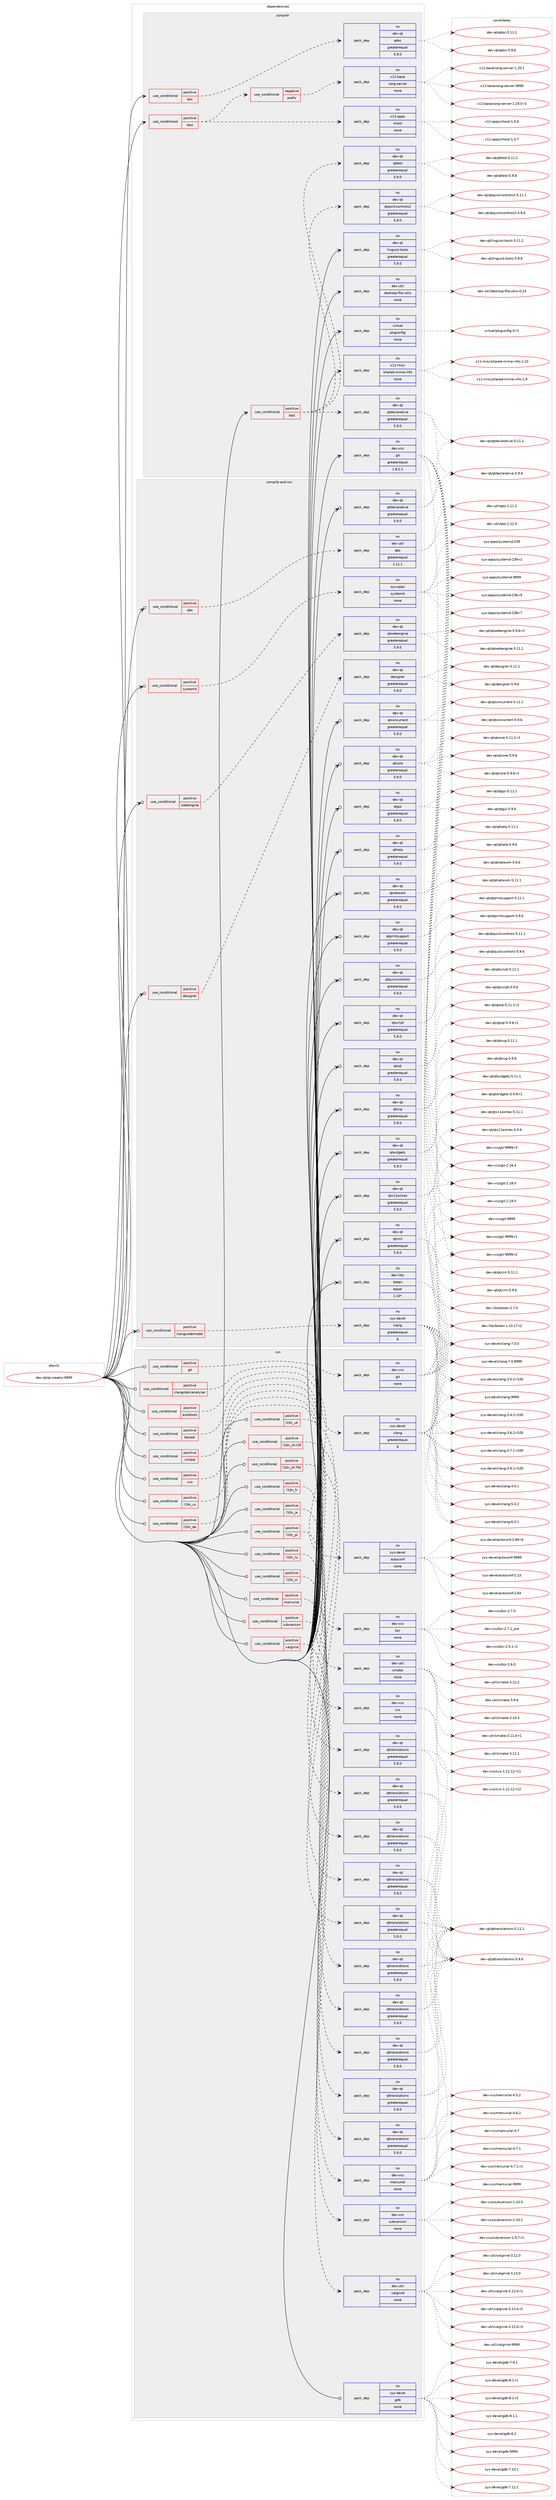 digraph prolog {

# *************
# Graph options
# *************

newrank=true;
concentrate=true;
compound=true;
graph [rankdir=LR,fontname=Helvetica,fontsize=10,ranksep=1.5];#, ranksep=2.5, nodesep=0.2];
edge  [arrowhead=vee];
node  [fontname=Helvetica,fontsize=10];

# **********
# The ebuild
# **********

subgraph cluster_leftcol {
color=gray;
rank=same;
label=<<i>ebuild</i>>;
id [label="dev-qt/qt-creator-9999", color=red, width=4, href="../dev-qt/qt-creator-9999.svg"];
}

# ****************
# The dependencies
# ****************

subgraph cluster_midcol {
color=gray;
label=<<i>dependencies</i>>;
subgraph cluster_compile {
fillcolor="#eeeeee";
style=filled;
label=<<i>compile</i>>;
subgraph cond1846 {
dependency7986 [label=<<TABLE BORDER="0" CELLBORDER="1" CELLSPACING="0" CELLPADDING="4"><TR><TD ROWSPAN="3" CELLPADDING="10">use_conditional</TD></TR><TR><TD>positive</TD></TR><TR><TD>doc</TD></TR></TABLE>>, shape=none, color=red];
subgraph pack5992 {
dependency7987 [label=<<TABLE BORDER="0" CELLBORDER="1" CELLSPACING="0" CELLPADDING="4" WIDTH="220"><TR><TD ROWSPAN="6" CELLPADDING="30">pack_dep</TD></TR><TR><TD WIDTH="110">no</TD></TR><TR><TD>dev-qt</TD></TR><TR><TD>qdoc</TD></TR><TR><TD>greaterequal</TD></TR><TR><TD>5.9.0</TD></TR></TABLE>>, shape=none, color=blue];
}
dependency7986:e -> dependency7987:w [weight=20,style="dashed",arrowhead="vee"];
}
id:e -> dependency7986:w [weight=20,style="solid",arrowhead="vee"];
subgraph cond1847 {
dependency7988 [label=<<TABLE BORDER="0" CELLBORDER="1" CELLSPACING="0" CELLPADDING="4"><TR><TD ROWSPAN="3" CELLPADDING="10">use_conditional</TD></TR><TR><TD>positive</TD></TR><TR><TD>test</TD></TR></TABLE>>, shape=none, color=red];
subgraph cond1848 {
dependency7989 [label=<<TABLE BORDER="0" CELLBORDER="1" CELLSPACING="0" CELLPADDING="4"><TR><TD ROWSPAN="3" CELLPADDING="10">use_conditional</TD></TR><TR><TD>negative</TD></TR><TR><TD>prefix</TD></TR></TABLE>>, shape=none, color=red];
subgraph pack5993 {
dependency7990 [label=<<TABLE BORDER="0" CELLBORDER="1" CELLSPACING="0" CELLPADDING="4" WIDTH="220"><TR><TD ROWSPAN="6" CELLPADDING="30">pack_dep</TD></TR><TR><TD WIDTH="110">no</TD></TR><TR><TD>x11-base</TD></TR><TR><TD>xorg-server</TD></TR><TR><TD>none</TD></TR><TR><TD></TD></TR></TABLE>>, shape=none, color=blue];
}
dependency7989:e -> dependency7990:w [weight=20,style="dashed",arrowhead="vee"];
}
dependency7988:e -> dependency7989:w [weight=20,style="dashed",arrowhead="vee"];
subgraph pack5994 {
dependency7991 [label=<<TABLE BORDER="0" CELLBORDER="1" CELLSPACING="0" CELLPADDING="4" WIDTH="220"><TR><TD ROWSPAN="6" CELLPADDING="30">pack_dep</TD></TR><TR><TD WIDTH="110">no</TD></TR><TR><TD>x11-apps</TD></TR><TR><TD>xhost</TD></TR><TR><TD>none</TD></TR><TR><TD></TD></TR></TABLE>>, shape=none, color=blue];
}
dependency7988:e -> dependency7991:w [weight=20,style="dashed",arrowhead="vee"];
}
id:e -> dependency7988:w [weight=20,style="solid",arrowhead="vee"];
subgraph cond1849 {
dependency7992 [label=<<TABLE BORDER="0" CELLBORDER="1" CELLSPACING="0" CELLPADDING="4"><TR><TD ROWSPAN="3" CELLPADDING="10">use_conditional</TD></TR><TR><TD>positive</TD></TR><TR><TD>test</TD></TR></TABLE>>, shape=none, color=red];
subgraph pack5995 {
dependency7993 [label=<<TABLE BORDER="0" CELLBORDER="1" CELLSPACING="0" CELLPADDING="4" WIDTH="220"><TR><TD ROWSPAN="6" CELLPADDING="30">pack_dep</TD></TR><TR><TD WIDTH="110">no</TD></TR><TR><TD>dev-qt</TD></TR><TR><TD>qtdeclarative</TD></TR><TR><TD>greaterequal</TD></TR><TR><TD>5.9.0</TD></TR></TABLE>>, shape=none, color=blue];
}
dependency7992:e -> dependency7993:w [weight=20,style="dashed",arrowhead="vee"];
subgraph pack5996 {
dependency7994 [label=<<TABLE BORDER="0" CELLBORDER="1" CELLSPACING="0" CELLPADDING="4" WIDTH="220"><TR><TD ROWSPAN="6" CELLPADDING="30">pack_dep</TD></TR><TR><TD WIDTH="110">no</TD></TR><TR><TD>dev-qt</TD></TR><TR><TD>qtquickcontrols2</TD></TR><TR><TD>greaterequal</TD></TR><TR><TD>5.9.0</TD></TR></TABLE>>, shape=none, color=blue];
}
dependency7992:e -> dependency7994:w [weight=20,style="dashed",arrowhead="vee"];
subgraph pack5997 {
dependency7995 [label=<<TABLE BORDER="0" CELLBORDER="1" CELLSPACING="0" CELLPADDING="4" WIDTH="220"><TR><TD ROWSPAN="6" CELLPADDING="30">pack_dep</TD></TR><TR><TD WIDTH="110">no</TD></TR><TR><TD>dev-qt</TD></TR><TR><TD>qttest</TD></TR><TR><TD>greaterequal</TD></TR><TR><TD>5.9.0</TD></TR></TABLE>>, shape=none, color=blue];
}
dependency7992:e -> dependency7995:w [weight=20,style="dashed",arrowhead="vee"];
}
id:e -> dependency7992:w [weight=20,style="solid",arrowhead="vee"];
subgraph pack5998 {
dependency7996 [label=<<TABLE BORDER="0" CELLBORDER="1" CELLSPACING="0" CELLPADDING="4" WIDTH="220"><TR><TD ROWSPAN="6" CELLPADDING="30">pack_dep</TD></TR><TR><TD WIDTH="110">no</TD></TR><TR><TD>dev-qt</TD></TR><TR><TD>linguist-tools</TD></TR><TR><TD>greaterequal</TD></TR><TR><TD>5.9.0</TD></TR></TABLE>>, shape=none, color=blue];
}
id:e -> dependency7996:w [weight=20,style="solid",arrowhead="vee"];
subgraph pack5999 {
dependency7997 [label=<<TABLE BORDER="0" CELLBORDER="1" CELLSPACING="0" CELLPADDING="4" WIDTH="220"><TR><TD ROWSPAN="6" CELLPADDING="30">pack_dep</TD></TR><TR><TD WIDTH="110">no</TD></TR><TR><TD>dev-util</TD></TR><TR><TD>desktop-file-utils</TD></TR><TR><TD>none</TD></TR><TR><TD></TD></TR></TABLE>>, shape=none, color=blue];
}
id:e -> dependency7997:w [weight=20,style="solid",arrowhead="vee"];
subgraph pack6000 {
dependency7998 [label=<<TABLE BORDER="0" CELLBORDER="1" CELLSPACING="0" CELLPADDING="4" WIDTH="220"><TR><TD ROWSPAN="6" CELLPADDING="30">pack_dep</TD></TR><TR><TD WIDTH="110">no</TD></TR><TR><TD>dev-vcs</TD></TR><TR><TD>git</TD></TR><TR><TD>greaterequal</TD></TR><TR><TD>1.8.2.1</TD></TR></TABLE>>, shape=none, color=blue];
}
id:e -> dependency7998:w [weight=20,style="solid",arrowhead="vee"];
subgraph pack6001 {
dependency7999 [label=<<TABLE BORDER="0" CELLBORDER="1" CELLSPACING="0" CELLPADDING="4" WIDTH="220"><TR><TD ROWSPAN="6" CELLPADDING="30">pack_dep</TD></TR><TR><TD WIDTH="110">no</TD></TR><TR><TD>virtual</TD></TR><TR><TD>pkgconfig</TD></TR><TR><TD>none</TD></TR><TR><TD></TD></TR></TABLE>>, shape=none, color=blue];
}
id:e -> dependency7999:w [weight=20,style="solid",arrowhead="vee"];
subgraph pack6002 {
dependency8000 [label=<<TABLE BORDER="0" CELLBORDER="1" CELLSPACING="0" CELLPADDING="4" WIDTH="220"><TR><TD ROWSPAN="6" CELLPADDING="30">pack_dep</TD></TR><TR><TD WIDTH="110">no</TD></TR><TR><TD>x11-misc</TD></TR><TR><TD>shared-mime-info</TD></TR><TR><TD>none</TD></TR><TR><TD></TD></TR></TABLE>>, shape=none, color=blue];
}
id:e -> dependency8000:w [weight=20,style="solid",arrowhead="vee"];
}
subgraph cluster_compileandrun {
fillcolor="#eeeeee";
style=filled;
label=<<i>compile and run</i>>;
subgraph cond1850 {
dependency8001 [label=<<TABLE BORDER="0" CELLBORDER="1" CELLSPACING="0" CELLPADDING="4"><TR><TD ROWSPAN="3" CELLPADDING="10">use_conditional</TD></TR><TR><TD>positive</TD></TR><TR><TD>clangcodemodel</TD></TR></TABLE>>, shape=none, color=red];
subgraph pack6003 {
dependency8002 [label=<<TABLE BORDER="0" CELLBORDER="1" CELLSPACING="0" CELLPADDING="4" WIDTH="220"><TR><TD ROWSPAN="6" CELLPADDING="30">pack_dep</TD></TR><TR><TD WIDTH="110">no</TD></TR><TR><TD>sys-devel</TD></TR><TR><TD>clang</TD></TR><TR><TD>greaterequal</TD></TR><TR><TD>6</TD></TR></TABLE>>, shape=none, color=blue];
}
dependency8001:e -> dependency8002:w [weight=20,style="dashed",arrowhead="vee"];
}
id:e -> dependency8001:w [weight=20,style="solid",arrowhead="odotvee"];
subgraph cond1851 {
dependency8003 [label=<<TABLE BORDER="0" CELLBORDER="1" CELLSPACING="0" CELLPADDING="4"><TR><TD ROWSPAN="3" CELLPADDING="10">use_conditional</TD></TR><TR><TD>positive</TD></TR><TR><TD>designer</TD></TR></TABLE>>, shape=none, color=red];
subgraph pack6004 {
dependency8004 [label=<<TABLE BORDER="0" CELLBORDER="1" CELLSPACING="0" CELLPADDING="4" WIDTH="220"><TR><TD ROWSPAN="6" CELLPADDING="30">pack_dep</TD></TR><TR><TD WIDTH="110">no</TD></TR><TR><TD>dev-qt</TD></TR><TR><TD>designer</TD></TR><TR><TD>greaterequal</TD></TR><TR><TD>5.9.0</TD></TR></TABLE>>, shape=none, color=blue];
}
dependency8003:e -> dependency8004:w [weight=20,style="dashed",arrowhead="vee"];
}
id:e -> dependency8003:w [weight=20,style="solid",arrowhead="odotvee"];
subgraph cond1852 {
dependency8005 [label=<<TABLE BORDER="0" CELLBORDER="1" CELLSPACING="0" CELLPADDING="4"><TR><TD ROWSPAN="3" CELLPADDING="10">use_conditional</TD></TR><TR><TD>positive</TD></TR><TR><TD>qbs</TD></TR></TABLE>>, shape=none, color=red];
subgraph pack6005 {
dependency8006 [label=<<TABLE BORDER="0" CELLBORDER="1" CELLSPACING="0" CELLPADDING="4" WIDTH="220"><TR><TD ROWSPAN="6" CELLPADDING="30">pack_dep</TD></TR><TR><TD WIDTH="110">no</TD></TR><TR><TD>dev-util</TD></TR><TR><TD>qbs</TD></TR><TR><TD>greaterequal</TD></TR><TR><TD>1.11.1</TD></TR></TABLE>>, shape=none, color=blue];
}
dependency8005:e -> dependency8006:w [weight=20,style="dashed",arrowhead="vee"];
}
id:e -> dependency8005:w [weight=20,style="solid",arrowhead="odotvee"];
subgraph cond1853 {
dependency8007 [label=<<TABLE BORDER="0" CELLBORDER="1" CELLSPACING="0" CELLPADDING="4"><TR><TD ROWSPAN="3" CELLPADDING="10">use_conditional</TD></TR><TR><TD>positive</TD></TR><TR><TD>systemd</TD></TR></TABLE>>, shape=none, color=red];
subgraph pack6006 {
dependency8008 [label=<<TABLE BORDER="0" CELLBORDER="1" CELLSPACING="0" CELLPADDING="4" WIDTH="220"><TR><TD ROWSPAN="6" CELLPADDING="30">pack_dep</TD></TR><TR><TD WIDTH="110">no</TD></TR><TR><TD>sys-apps</TD></TR><TR><TD>systemd</TD></TR><TR><TD>none</TD></TR><TR><TD></TD></TR></TABLE>>, shape=none, color=blue];
}
dependency8007:e -> dependency8008:w [weight=20,style="dashed",arrowhead="vee"];
}
id:e -> dependency8007:w [weight=20,style="solid",arrowhead="odotvee"];
subgraph cond1854 {
dependency8009 [label=<<TABLE BORDER="0" CELLBORDER="1" CELLSPACING="0" CELLPADDING="4"><TR><TD ROWSPAN="3" CELLPADDING="10">use_conditional</TD></TR><TR><TD>positive</TD></TR><TR><TD>webengine</TD></TR></TABLE>>, shape=none, color=red];
subgraph pack6007 {
dependency8010 [label=<<TABLE BORDER="0" CELLBORDER="1" CELLSPACING="0" CELLPADDING="4" WIDTH="220"><TR><TD ROWSPAN="6" CELLPADDING="30">pack_dep</TD></TR><TR><TD WIDTH="110">no</TD></TR><TR><TD>dev-qt</TD></TR><TR><TD>qtwebengine</TD></TR><TR><TD>greaterequal</TD></TR><TR><TD>5.9.0</TD></TR></TABLE>>, shape=none, color=blue];
}
dependency8009:e -> dependency8010:w [weight=20,style="dashed",arrowhead="vee"];
}
id:e -> dependency8009:w [weight=20,style="solid",arrowhead="odotvee"];
subgraph pack6008 {
dependency8011 [label=<<TABLE BORDER="0" CELLBORDER="1" CELLSPACING="0" CELLPADDING="4" WIDTH="220"><TR><TD ROWSPAN="6" CELLPADDING="30">pack_dep</TD></TR><TR><TD WIDTH="110">no</TD></TR><TR><TD>dev-libs</TD></TR><TR><TD>botan</TD></TR><TR><TD>equal</TD></TR><TR><TD>1.10*</TD></TR></TABLE>>, shape=none, color=blue];
}
id:e -> dependency8011:w [weight=20,style="solid",arrowhead="odotvee"];
subgraph pack6009 {
dependency8012 [label=<<TABLE BORDER="0" CELLBORDER="1" CELLSPACING="0" CELLPADDING="4" WIDTH="220"><TR><TD ROWSPAN="6" CELLPADDING="30">pack_dep</TD></TR><TR><TD WIDTH="110">no</TD></TR><TR><TD>dev-qt</TD></TR><TR><TD>qtconcurrent</TD></TR><TR><TD>greaterequal</TD></TR><TR><TD>5.9.0</TD></TR></TABLE>>, shape=none, color=blue];
}
id:e -> dependency8012:w [weight=20,style="solid",arrowhead="odotvee"];
subgraph pack6010 {
dependency8013 [label=<<TABLE BORDER="0" CELLBORDER="1" CELLSPACING="0" CELLPADDING="4" WIDTH="220"><TR><TD ROWSPAN="6" CELLPADDING="30">pack_dep</TD></TR><TR><TD WIDTH="110">no</TD></TR><TR><TD>dev-qt</TD></TR><TR><TD>qtcore</TD></TR><TR><TD>greaterequal</TD></TR><TR><TD>5.9.0</TD></TR></TABLE>>, shape=none, color=blue];
}
id:e -> dependency8013:w [weight=20,style="solid",arrowhead="odotvee"];
subgraph pack6011 {
dependency8014 [label=<<TABLE BORDER="0" CELLBORDER="1" CELLSPACING="0" CELLPADDING="4" WIDTH="220"><TR><TD ROWSPAN="6" CELLPADDING="30">pack_dep</TD></TR><TR><TD WIDTH="110">no</TD></TR><TR><TD>dev-qt</TD></TR><TR><TD>qtdeclarative</TD></TR><TR><TD>greaterequal</TD></TR><TR><TD>5.9.0</TD></TR></TABLE>>, shape=none, color=blue];
}
id:e -> dependency8014:w [weight=20,style="solid",arrowhead="odotvee"];
subgraph pack6012 {
dependency8015 [label=<<TABLE BORDER="0" CELLBORDER="1" CELLSPACING="0" CELLPADDING="4" WIDTH="220"><TR><TD ROWSPAN="6" CELLPADDING="30">pack_dep</TD></TR><TR><TD WIDTH="110">no</TD></TR><TR><TD>dev-qt</TD></TR><TR><TD>qtgui</TD></TR><TR><TD>greaterequal</TD></TR><TR><TD>5.9.0</TD></TR></TABLE>>, shape=none, color=blue];
}
id:e -> dependency8015:w [weight=20,style="solid",arrowhead="odotvee"];
subgraph pack6013 {
dependency8016 [label=<<TABLE BORDER="0" CELLBORDER="1" CELLSPACING="0" CELLPADDING="4" WIDTH="220"><TR><TD ROWSPAN="6" CELLPADDING="30">pack_dep</TD></TR><TR><TD WIDTH="110">no</TD></TR><TR><TD>dev-qt</TD></TR><TR><TD>qthelp</TD></TR><TR><TD>greaterequal</TD></TR><TR><TD>5.9.0</TD></TR></TABLE>>, shape=none, color=blue];
}
id:e -> dependency8016:w [weight=20,style="solid",arrowhead="odotvee"];
subgraph pack6014 {
dependency8017 [label=<<TABLE BORDER="0" CELLBORDER="1" CELLSPACING="0" CELLPADDING="4" WIDTH="220"><TR><TD ROWSPAN="6" CELLPADDING="30">pack_dep</TD></TR><TR><TD WIDTH="110">no</TD></TR><TR><TD>dev-qt</TD></TR><TR><TD>qtnetwork</TD></TR><TR><TD>greaterequal</TD></TR><TR><TD>5.9.0</TD></TR></TABLE>>, shape=none, color=blue];
}
id:e -> dependency8017:w [weight=20,style="solid",arrowhead="odotvee"];
subgraph pack6015 {
dependency8018 [label=<<TABLE BORDER="0" CELLBORDER="1" CELLSPACING="0" CELLPADDING="4" WIDTH="220"><TR><TD ROWSPAN="6" CELLPADDING="30">pack_dep</TD></TR><TR><TD WIDTH="110">no</TD></TR><TR><TD>dev-qt</TD></TR><TR><TD>qtprintsupport</TD></TR><TR><TD>greaterequal</TD></TR><TR><TD>5.9.0</TD></TR></TABLE>>, shape=none, color=blue];
}
id:e -> dependency8018:w [weight=20,style="solid",arrowhead="odotvee"];
subgraph pack6016 {
dependency8019 [label=<<TABLE BORDER="0" CELLBORDER="1" CELLSPACING="0" CELLPADDING="4" WIDTH="220"><TR><TD ROWSPAN="6" CELLPADDING="30">pack_dep</TD></TR><TR><TD WIDTH="110">no</TD></TR><TR><TD>dev-qt</TD></TR><TR><TD>qtquickcontrols</TD></TR><TR><TD>greaterequal</TD></TR><TR><TD>5.9.0</TD></TR></TABLE>>, shape=none, color=blue];
}
id:e -> dependency8019:w [weight=20,style="solid",arrowhead="odotvee"];
subgraph pack6017 {
dependency8020 [label=<<TABLE BORDER="0" CELLBORDER="1" CELLSPACING="0" CELLPADDING="4" WIDTH="220"><TR><TD ROWSPAN="6" CELLPADDING="30">pack_dep</TD></TR><TR><TD WIDTH="110">no</TD></TR><TR><TD>dev-qt</TD></TR><TR><TD>qtscript</TD></TR><TR><TD>greaterequal</TD></TR><TR><TD>5.9.0</TD></TR></TABLE>>, shape=none, color=blue];
}
id:e -> dependency8020:w [weight=20,style="solid",arrowhead="odotvee"];
subgraph pack6018 {
dependency8021 [label=<<TABLE BORDER="0" CELLBORDER="1" CELLSPACING="0" CELLPADDING="4" WIDTH="220"><TR><TD ROWSPAN="6" CELLPADDING="30">pack_dep</TD></TR><TR><TD WIDTH="110">no</TD></TR><TR><TD>dev-qt</TD></TR><TR><TD>qtsql</TD></TR><TR><TD>greaterequal</TD></TR><TR><TD>5.9.0</TD></TR></TABLE>>, shape=none, color=blue];
}
id:e -> dependency8021:w [weight=20,style="solid",arrowhead="odotvee"];
subgraph pack6019 {
dependency8022 [label=<<TABLE BORDER="0" CELLBORDER="1" CELLSPACING="0" CELLPADDING="4" WIDTH="220"><TR><TD ROWSPAN="6" CELLPADDING="30">pack_dep</TD></TR><TR><TD WIDTH="110">no</TD></TR><TR><TD>dev-qt</TD></TR><TR><TD>qtsvg</TD></TR><TR><TD>greaterequal</TD></TR><TR><TD>5.9.0</TD></TR></TABLE>>, shape=none, color=blue];
}
id:e -> dependency8022:w [weight=20,style="solid",arrowhead="odotvee"];
subgraph pack6020 {
dependency8023 [label=<<TABLE BORDER="0" CELLBORDER="1" CELLSPACING="0" CELLPADDING="4" WIDTH="220"><TR><TD ROWSPAN="6" CELLPADDING="30">pack_dep</TD></TR><TR><TD WIDTH="110">no</TD></TR><TR><TD>dev-qt</TD></TR><TR><TD>qtwidgets</TD></TR><TR><TD>greaterequal</TD></TR><TR><TD>5.9.0</TD></TR></TABLE>>, shape=none, color=blue];
}
id:e -> dependency8023:w [weight=20,style="solid",arrowhead="odotvee"];
subgraph pack6021 {
dependency8024 [label=<<TABLE BORDER="0" CELLBORDER="1" CELLSPACING="0" CELLPADDING="4" WIDTH="220"><TR><TD ROWSPAN="6" CELLPADDING="30">pack_dep</TD></TR><TR><TD WIDTH="110">no</TD></TR><TR><TD>dev-qt</TD></TR><TR><TD>qtx11extras</TD></TR><TR><TD>greaterequal</TD></TR><TR><TD>5.9.0</TD></TR></TABLE>>, shape=none, color=blue];
}
id:e -> dependency8024:w [weight=20,style="solid",arrowhead="odotvee"];
subgraph pack6022 {
dependency8025 [label=<<TABLE BORDER="0" CELLBORDER="1" CELLSPACING="0" CELLPADDING="4" WIDTH="220"><TR><TD ROWSPAN="6" CELLPADDING="30">pack_dep</TD></TR><TR><TD WIDTH="110">no</TD></TR><TR><TD>dev-qt</TD></TR><TR><TD>qtxml</TD></TR><TR><TD>greaterequal</TD></TR><TR><TD>5.9.0</TD></TR></TABLE>>, shape=none, color=blue];
}
id:e -> dependency8025:w [weight=20,style="solid",arrowhead="odotvee"];
}
subgraph cluster_run {
fillcolor="#eeeeee";
style=filled;
label=<<i>run</i>>;
subgraph cond1855 {
dependency8026 [label=<<TABLE BORDER="0" CELLBORDER="1" CELLSPACING="0" CELLPADDING="4"><TR><TD ROWSPAN="3" CELLPADDING="10">use_conditional</TD></TR><TR><TD>positive</TD></TR><TR><TD>autotools</TD></TR></TABLE>>, shape=none, color=red];
subgraph pack6023 {
dependency8027 [label=<<TABLE BORDER="0" CELLBORDER="1" CELLSPACING="0" CELLPADDING="4" WIDTH="220"><TR><TD ROWSPAN="6" CELLPADDING="30">pack_dep</TD></TR><TR><TD WIDTH="110">no</TD></TR><TR><TD>sys-devel</TD></TR><TR><TD>autoconf</TD></TR><TR><TD>none</TD></TR><TR><TD></TD></TR></TABLE>>, shape=none, color=blue];
}
dependency8026:e -> dependency8027:w [weight=20,style="dashed",arrowhead="vee"];
}
id:e -> dependency8026:w [weight=20,style="solid",arrowhead="odot"];
subgraph cond1856 {
dependency8028 [label=<<TABLE BORDER="0" CELLBORDER="1" CELLSPACING="0" CELLPADDING="4"><TR><TD ROWSPAN="3" CELLPADDING="10">use_conditional</TD></TR><TR><TD>positive</TD></TR><TR><TD>bazaar</TD></TR></TABLE>>, shape=none, color=red];
subgraph pack6024 {
dependency8029 [label=<<TABLE BORDER="0" CELLBORDER="1" CELLSPACING="0" CELLPADDING="4" WIDTH="220"><TR><TD ROWSPAN="6" CELLPADDING="30">pack_dep</TD></TR><TR><TD WIDTH="110">no</TD></TR><TR><TD>dev-vcs</TD></TR><TR><TD>bzr</TD></TR><TR><TD>none</TD></TR><TR><TD></TD></TR></TABLE>>, shape=none, color=blue];
}
dependency8028:e -> dependency8029:w [weight=20,style="dashed",arrowhead="vee"];
}
id:e -> dependency8028:w [weight=20,style="solid",arrowhead="odot"];
subgraph cond1857 {
dependency8030 [label=<<TABLE BORDER="0" CELLBORDER="1" CELLSPACING="0" CELLPADDING="4"><TR><TD ROWSPAN="3" CELLPADDING="10">use_conditional</TD></TR><TR><TD>positive</TD></TR><TR><TD>clangstaticanalyzer</TD></TR></TABLE>>, shape=none, color=red];
subgraph pack6025 {
dependency8031 [label=<<TABLE BORDER="0" CELLBORDER="1" CELLSPACING="0" CELLPADDING="4" WIDTH="220"><TR><TD ROWSPAN="6" CELLPADDING="30">pack_dep</TD></TR><TR><TD WIDTH="110">no</TD></TR><TR><TD>sys-devel</TD></TR><TR><TD>clang</TD></TR><TR><TD>greaterequal</TD></TR><TR><TD>6</TD></TR></TABLE>>, shape=none, color=blue];
}
dependency8030:e -> dependency8031:w [weight=20,style="dashed",arrowhead="vee"];
}
id:e -> dependency8030:w [weight=20,style="solid",arrowhead="odot"];
subgraph cond1858 {
dependency8032 [label=<<TABLE BORDER="0" CELLBORDER="1" CELLSPACING="0" CELLPADDING="4"><TR><TD ROWSPAN="3" CELLPADDING="10">use_conditional</TD></TR><TR><TD>positive</TD></TR><TR><TD>cmake</TD></TR></TABLE>>, shape=none, color=red];
subgraph pack6026 {
dependency8033 [label=<<TABLE BORDER="0" CELLBORDER="1" CELLSPACING="0" CELLPADDING="4" WIDTH="220"><TR><TD ROWSPAN="6" CELLPADDING="30">pack_dep</TD></TR><TR><TD WIDTH="110">no</TD></TR><TR><TD>dev-util</TD></TR><TR><TD>cmake</TD></TR><TR><TD>none</TD></TR><TR><TD></TD></TR></TABLE>>, shape=none, color=blue];
}
dependency8032:e -> dependency8033:w [weight=20,style="dashed",arrowhead="vee"];
}
id:e -> dependency8032:w [weight=20,style="solid",arrowhead="odot"];
subgraph cond1859 {
dependency8034 [label=<<TABLE BORDER="0" CELLBORDER="1" CELLSPACING="0" CELLPADDING="4"><TR><TD ROWSPAN="3" CELLPADDING="10">use_conditional</TD></TR><TR><TD>positive</TD></TR><TR><TD>cvs</TD></TR></TABLE>>, shape=none, color=red];
subgraph pack6027 {
dependency8035 [label=<<TABLE BORDER="0" CELLBORDER="1" CELLSPACING="0" CELLPADDING="4" WIDTH="220"><TR><TD ROWSPAN="6" CELLPADDING="30">pack_dep</TD></TR><TR><TD WIDTH="110">no</TD></TR><TR><TD>dev-vcs</TD></TR><TR><TD>cvs</TD></TR><TR><TD>none</TD></TR><TR><TD></TD></TR></TABLE>>, shape=none, color=blue];
}
dependency8034:e -> dependency8035:w [weight=20,style="dashed",arrowhead="vee"];
}
id:e -> dependency8034:w [weight=20,style="solid",arrowhead="odot"];
subgraph cond1860 {
dependency8036 [label=<<TABLE BORDER="0" CELLBORDER="1" CELLSPACING="0" CELLPADDING="4"><TR><TD ROWSPAN="3" CELLPADDING="10">use_conditional</TD></TR><TR><TD>positive</TD></TR><TR><TD>git</TD></TR></TABLE>>, shape=none, color=red];
subgraph pack6028 {
dependency8037 [label=<<TABLE BORDER="0" CELLBORDER="1" CELLSPACING="0" CELLPADDING="4" WIDTH="220"><TR><TD ROWSPAN="6" CELLPADDING="30">pack_dep</TD></TR><TR><TD WIDTH="110">no</TD></TR><TR><TD>dev-vcs</TD></TR><TR><TD>git</TD></TR><TR><TD>none</TD></TR><TR><TD></TD></TR></TABLE>>, shape=none, color=blue];
}
dependency8036:e -> dependency8037:w [weight=20,style="dashed",arrowhead="vee"];
}
id:e -> dependency8036:w [weight=20,style="solid",arrowhead="odot"];
subgraph cond1861 {
dependency8038 [label=<<TABLE BORDER="0" CELLBORDER="1" CELLSPACING="0" CELLPADDING="4"><TR><TD ROWSPAN="3" CELLPADDING="10">use_conditional</TD></TR><TR><TD>positive</TD></TR><TR><TD>l10n_cs</TD></TR></TABLE>>, shape=none, color=red];
subgraph pack6029 {
dependency8039 [label=<<TABLE BORDER="0" CELLBORDER="1" CELLSPACING="0" CELLPADDING="4" WIDTH="220"><TR><TD ROWSPAN="6" CELLPADDING="30">pack_dep</TD></TR><TR><TD WIDTH="110">no</TD></TR><TR><TD>dev-qt</TD></TR><TR><TD>qttranslations</TD></TR><TR><TD>greaterequal</TD></TR><TR><TD>5.9.0</TD></TR></TABLE>>, shape=none, color=blue];
}
dependency8038:e -> dependency8039:w [weight=20,style="dashed",arrowhead="vee"];
}
id:e -> dependency8038:w [weight=20,style="solid",arrowhead="odot"];
subgraph cond1862 {
dependency8040 [label=<<TABLE BORDER="0" CELLBORDER="1" CELLSPACING="0" CELLPADDING="4"><TR><TD ROWSPAN="3" CELLPADDING="10">use_conditional</TD></TR><TR><TD>positive</TD></TR><TR><TD>l10n_de</TD></TR></TABLE>>, shape=none, color=red];
subgraph pack6030 {
dependency8041 [label=<<TABLE BORDER="0" CELLBORDER="1" CELLSPACING="0" CELLPADDING="4" WIDTH="220"><TR><TD ROWSPAN="6" CELLPADDING="30">pack_dep</TD></TR><TR><TD WIDTH="110">no</TD></TR><TR><TD>dev-qt</TD></TR><TR><TD>qttranslations</TD></TR><TR><TD>greaterequal</TD></TR><TR><TD>5.9.0</TD></TR></TABLE>>, shape=none, color=blue];
}
dependency8040:e -> dependency8041:w [weight=20,style="dashed",arrowhead="vee"];
}
id:e -> dependency8040:w [weight=20,style="solid",arrowhead="odot"];
subgraph cond1863 {
dependency8042 [label=<<TABLE BORDER="0" CELLBORDER="1" CELLSPACING="0" CELLPADDING="4"><TR><TD ROWSPAN="3" CELLPADDING="10">use_conditional</TD></TR><TR><TD>positive</TD></TR><TR><TD>l10n_fr</TD></TR></TABLE>>, shape=none, color=red];
subgraph pack6031 {
dependency8043 [label=<<TABLE BORDER="0" CELLBORDER="1" CELLSPACING="0" CELLPADDING="4" WIDTH="220"><TR><TD ROWSPAN="6" CELLPADDING="30">pack_dep</TD></TR><TR><TD WIDTH="110">no</TD></TR><TR><TD>dev-qt</TD></TR><TR><TD>qttranslations</TD></TR><TR><TD>greaterequal</TD></TR><TR><TD>5.9.0</TD></TR></TABLE>>, shape=none, color=blue];
}
dependency8042:e -> dependency8043:w [weight=20,style="dashed",arrowhead="vee"];
}
id:e -> dependency8042:w [weight=20,style="solid",arrowhead="odot"];
subgraph cond1864 {
dependency8044 [label=<<TABLE BORDER="0" CELLBORDER="1" CELLSPACING="0" CELLPADDING="4"><TR><TD ROWSPAN="3" CELLPADDING="10">use_conditional</TD></TR><TR><TD>positive</TD></TR><TR><TD>l10n_ja</TD></TR></TABLE>>, shape=none, color=red];
subgraph pack6032 {
dependency8045 [label=<<TABLE BORDER="0" CELLBORDER="1" CELLSPACING="0" CELLPADDING="4" WIDTH="220"><TR><TD ROWSPAN="6" CELLPADDING="30">pack_dep</TD></TR><TR><TD WIDTH="110">no</TD></TR><TR><TD>dev-qt</TD></TR><TR><TD>qttranslations</TD></TR><TR><TD>greaterequal</TD></TR><TR><TD>5.9.0</TD></TR></TABLE>>, shape=none, color=blue];
}
dependency8044:e -> dependency8045:w [weight=20,style="dashed",arrowhead="vee"];
}
id:e -> dependency8044:w [weight=20,style="solid",arrowhead="odot"];
subgraph cond1865 {
dependency8046 [label=<<TABLE BORDER="0" CELLBORDER="1" CELLSPACING="0" CELLPADDING="4"><TR><TD ROWSPAN="3" CELLPADDING="10">use_conditional</TD></TR><TR><TD>positive</TD></TR><TR><TD>l10n_pl</TD></TR></TABLE>>, shape=none, color=red];
subgraph pack6033 {
dependency8047 [label=<<TABLE BORDER="0" CELLBORDER="1" CELLSPACING="0" CELLPADDING="4" WIDTH="220"><TR><TD ROWSPAN="6" CELLPADDING="30">pack_dep</TD></TR><TR><TD WIDTH="110">no</TD></TR><TR><TD>dev-qt</TD></TR><TR><TD>qttranslations</TD></TR><TR><TD>greaterequal</TD></TR><TR><TD>5.9.0</TD></TR></TABLE>>, shape=none, color=blue];
}
dependency8046:e -> dependency8047:w [weight=20,style="dashed",arrowhead="vee"];
}
id:e -> dependency8046:w [weight=20,style="solid",arrowhead="odot"];
subgraph cond1866 {
dependency8048 [label=<<TABLE BORDER="0" CELLBORDER="1" CELLSPACING="0" CELLPADDING="4"><TR><TD ROWSPAN="3" CELLPADDING="10">use_conditional</TD></TR><TR><TD>positive</TD></TR><TR><TD>l10n_ru</TD></TR></TABLE>>, shape=none, color=red];
subgraph pack6034 {
dependency8049 [label=<<TABLE BORDER="0" CELLBORDER="1" CELLSPACING="0" CELLPADDING="4" WIDTH="220"><TR><TD ROWSPAN="6" CELLPADDING="30">pack_dep</TD></TR><TR><TD WIDTH="110">no</TD></TR><TR><TD>dev-qt</TD></TR><TR><TD>qttranslations</TD></TR><TR><TD>greaterequal</TD></TR><TR><TD>5.9.0</TD></TR></TABLE>>, shape=none, color=blue];
}
dependency8048:e -> dependency8049:w [weight=20,style="dashed",arrowhead="vee"];
}
id:e -> dependency8048:w [weight=20,style="solid",arrowhead="odot"];
subgraph cond1867 {
dependency8050 [label=<<TABLE BORDER="0" CELLBORDER="1" CELLSPACING="0" CELLPADDING="4"><TR><TD ROWSPAN="3" CELLPADDING="10">use_conditional</TD></TR><TR><TD>positive</TD></TR><TR><TD>l10n_sl</TD></TR></TABLE>>, shape=none, color=red];
subgraph pack6035 {
dependency8051 [label=<<TABLE BORDER="0" CELLBORDER="1" CELLSPACING="0" CELLPADDING="4" WIDTH="220"><TR><TD ROWSPAN="6" CELLPADDING="30">pack_dep</TD></TR><TR><TD WIDTH="110">no</TD></TR><TR><TD>dev-qt</TD></TR><TR><TD>qttranslations</TD></TR><TR><TD>greaterequal</TD></TR><TR><TD>5.9.0</TD></TR></TABLE>>, shape=none, color=blue];
}
dependency8050:e -> dependency8051:w [weight=20,style="dashed",arrowhead="vee"];
}
id:e -> dependency8050:w [weight=20,style="solid",arrowhead="odot"];
subgraph cond1868 {
dependency8052 [label=<<TABLE BORDER="0" CELLBORDER="1" CELLSPACING="0" CELLPADDING="4"><TR><TD ROWSPAN="3" CELLPADDING="10">use_conditional</TD></TR><TR><TD>positive</TD></TR><TR><TD>l10n_uk</TD></TR></TABLE>>, shape=none, color=red];
subgraph pack6036 {
dependency8053 [label=<<TABLE BORDER="0" CELLBORDER="1" CELLSPACING="0" CELLPADDING="4" WIDTH="220"><TR><TD ROWSPAN="6" CELLPADDING="30">pack_dep</TD></TR><TR><TD WIDTH="110">no</TD></TR><TR><TD>dev-qt</TD></TR><TR><TD>qttranslations</TD></TR><TR><TD>greaterequal</TD></TR><TR><TD>5.9.0</TD></TR></TABLE>>, shape=none, color=blue];
}
dependency8052:e -> dependency8053:w [weight=20,style="dashed",arrowhead="vee"];
}
id:e -> dependency8052:w [weight=20,style="solid",arrowhead="odot"];
subgraph cond1869 {
dependency8054 [label=<<TABLE BORDER="0" CELLBORDER="1" CELLSPACING="0" CELLPADDING="4"><TR><TD ROWSPAN="3" CELLPADDING="10">use_conditional</TD></TR><TR><TD>positive</TD></TR><TR><TD>l10n_zh-CN</TD></TR></TABLE>>, shape=none, color=red];
subgraph pack6037 {
dependency8055 [label=<<TABLE BORDER="0" CELLBORDER="1" CELLSPACING="0" CELLPADDING="4" WIDTH="220"><TR><TD ROWSPAN="6" CELLPADDING="30">pack_dep</TD></TR><TR><TD WIDTH="110">no</TD></TR><TR><TD>dev-qt</TD></TR><TR><TD>qttranslations</TD></TR><TR><TD>greaterequal</TD></TR><TR><TD>5.9.0</TD></TR></TABLE>>, shape=none, color=blue];
}
dependency8054:e -> dependency8055:w [weight=20,style="dashed",arrowhead="vee"];
}
id:e -> dependency8054:w [weight=20,style="solid",arrowhead="odot"];
subgraph cond1870 {
dependency8056 [label=<<TABLE BORDER="0" CELLBORDER="1" CELLSPACING="0" CELLPADDING="4"><TR><TD ROWSPAN="3" CELLPADDING="10">use_conditional</TD></TR><TR><TD>positive</TD></TR><TR><TD>l10n_zh-TW</TD></TR></TABLE>>, shape=none, color=red];
subgraph pack6038 {
dependency8057 [label=<<TABLE BORDER="0" CELLBORDER="1" CELLSPACING="0" CELLPADDING="4" WIDTH="220"><TR><TD ROWSPAN="6" CELLPADDING="30">pack_dep</TD></TR><TR><TD WIDTH="110">no</TD></TR><TR><TD>dev-qt</TD></TR><TR><TD>qttranslations</TD></TR><TR><TD>greaterequal</TD></TR><TR><TD>5.9.0</TD></TR></TABLE>>, shape=none, color=blue];
}
dependency8056:e -> dependency8057:w [weight=20,style="dashed",arrowhead="vee"];
}
id:e -> dependency8056:w [weight=20,style="solid",arrowhead="odot"];
subgraph cond1871 {
dependency8058 [label=<<TABLE BORDER="0" CELLBORDER="1" CELLSPACING="0" CELLPADDING="4"><TR><TD ROWSPAN="3" CELLPADDING="10">use_conditional</TD></TR><TR><TD>positive</TD></TR><TR><TD>mercurial</TD></TR></TABLE>>, shape=none, color=red];
subgraph pack6039 {
dependency8059 [label=<<TABLE BORDER="0" CELLBORDER="1" CELLSPACING="0" CELLPADDING="4" WIDTH="220"><TR><TD ROWSPAN="6" CELLPADDING="30">pack_dep</TD></TR><TR><TD WIDTH="110">no</TD></TR><TR><TD>dev-vcs</TD></TR><TR><TD>mercurial</TD></TR><TR><TD>none</TD></TR><TR><TD></TD></TR></TABLE>>, shape=none, color=blue];
}
dependency8058:e -> dependency8059:w [weight=20,style="dashed",arrowhead="vee"];
}
id:e -> dependency8058:w [weight=20,style="solid",arrowhead="odot"];
subgraph cond1872 {
dependency8060 [label=<<TABLE BORDER="0" CELLBORDER="1" CELLSPACING="0" CELLPADDING="4"><TR><TD ROWSPAN="3" CELLPADDING="10">use_conditional</TD></TR><TR><TD>positive</TD></TR><TR><TD>subversion</TD></TR></TABLE>>, shape=none, color=red];
subgraph pack6040 {
dependency8061 [label=<<TABLE BORDER="0" CELLBORDER="1" CELLSPACING="0" CELLPADDING="4" WIDTH="220"><TR><TD ROWSPAN="6" CELLPADDING="30">pack_dep</TD></TR><TR><TD WIDTH="110">no</TD></TR><TR><TD>dev-vcs</TD></TR><TR><TD>subversion</TD></TR><TR><TD>none</TD></TR><TR><TD></TD></TR></TABLE>>, shape=none, color=blue];
}
dependency8060:e -> dependency8061:w [weight=20,style="dashed",arrowhead="vee"];
}
id:e -> dependency8060:w [weight=20,style="solid",arrowhead="odot"];
subgraph cond1873 {
dependency8062 [label=<<TABLE BORDER="0" CELLBORDER="1" CELLSPACING="0" CELLPADDING="4"><TR><TD ROWSPAN="3" CELLPADDING="10">use_conditional</TD></TR><TR><TD>positive</TD></TR><TR><TD>valgrind</TD></TR></TABLE>>, shape=none, color=red];
subgraph pack6041 {
dependency8063 [label=<<TABLE BORDER="0" CELLBORDER="1" CELLSPACING="0" CELLPADDING="4" WIDTH="220"><TR><TD ROWSPAN="6" CELLPADDING="30">pack_dep</TD></TR><TR><TD WIDTH="110">no</TD></TR><TR><TD>dev-util</TD></TR><TR><TD>valgrind</TD></TR><TR><TD>none</TD></TR><TR><TD></TD></TR></TABLE>>, shape=none, color=blue];
}
dependency8062:e -> dependency8063:w [weight=20,style="dashed",arrowhead="vee"];
}
id:e -> dependency8062:w [weight=20,style="solid",arrowhead="odot"];
subgraph pack6042 {
dependency8064 [label=<<TABLE BORDER="0" CELLBORDER="1" CELLSPACING="0" CELLPADDING="4" WIDTH="220"><TR><TD ROWSPAN="6" CELLPADDING="30">pack_dep</TD></TR><TR><TD WIDTH="110">no</TD></TR><TR><TD>sys-devel</TD></TR><TR><TD>gdb</TD></TR><TR><TD>none</TD></TR><TR><TD></TD></TR></TABLE>>, shape=none, color=blue];
}
id:e -> dependency8064:w [weight=20,style="solid",arrowhead="odot"];
}
}

# **************
# The candidates
# **************

subgraph cluster_choices {
rank=same;
color=gray;
label=<<i>candidates</i>>;

subgraph choice5992 {
color=black;
nodesep=1;
choice10010111845113116471131001119945534649494649 [label="dev-qt/qdoc-5.11.1", color=red, width=4,href="../dev-qt/qdoc-5.11.1.svg"];
choice100101118451131164711310011199455346574654 [label="dev-qt/qdoc-5.9.6", color=red, width=4,href="../dev-qt/qdoc-5.9.6.svg"];
dependency7987:e -> choice10010111845113116471131001119945534649494649:w [style=dotted,weight="100"];
dependency7987:e -> choice100101118451131164711310011199455346574654:w [style=dotted,weight="100"];
}
subgraph choice5993 {
color=black;
nodesep=1;
choice12049494598971151014712011111410345115101114118101114454946495746534511450 [label="x11-base/xorg-server-1.19.5-r2", color=red, width=4,href="../x11-base/xorg-server-1.19.5-r2.svg"];
choice1204949459897115101471201111141034511510111411810111445494650484649 [label="x11-base/xorg-server-1.20.1", color=red, width=4,href="../x11-base/xorg-server-1.20.1.svg"];
choice120494945989711510147120111114103451151011141181011144557575757 [label="x11-base/xorg-server-9999", color=red, width=4,href="../x11-base/xorg-server-9999.svg"];
dependency7990:e -> choice12049494598971151014712011111410345115101114118101114454946495746534511450:w [style=dotted,weight="100"];
dependency7990:e -> choice1204949459897115101471201111141034511510111411810111445494650484649:w [style=dotted,weight="100"];
dependency7990:e -> choice120494945989711510147120111114103451151011141181011144557575757:w [style=dotted,weight="100"];
}
subgraph choice5994 {
color=black;
nodesep=1;
choice1204949459711211211547120104111115116454946484654 [label="x11-apps/xhost-1.0.6", color=red, width=4,href="../x11-apps/xhost-1.0.6.svg"];
choice1204949459711211211547120104111115116454946484655 [label="x11-apps/xhost-1.0.7", color=red, width=4,href="../x11-apps/xhost-1.0.7.svg"];
dependency7991:e -> choice1204949459711211211547120104111115116454946484654:w [style=dotted,weight="100"];
dependency7991:e -> choice1204949459711211211547120104111115116454946484655:w [style=dotted,weight="100"];
}
subgraph choice5995 {
color=black;
nodesep=1;
choice100101118451131164711311610010199108971149711610511810145534649494649 [label="dev-qt/qtdeclarative-5.11.1", color=red, width=4,href="../dev-qt/qtdeclarative-5.11.1.svg"];
choice1001011184511311647113116100101991089711497116105118101455346574654 [label="dev-qt/qtdeclarative-5.9.6", color=red, width=4,href="../dev-qt/qtdeclarative-5.9.6.svg"];
dependency7993:e -> choice100101118451131164711311610010199108971149711610511810145534649494649:w [style=dotted,weight="100"];
dependency7993:e -> choice1001011184511311647113116100101991089711497116105118101455346574654:w [style=dotted,weight="100"];
}
subgraph choice5996 {
color=black;
nodesep=1;
choice100101118451131164711311611311710599107991111101161141111081155045534649494649 [label="dev-qt/qtquickcontrols2-5.11.1", color=red, width=4,href="../dev-qt/qtquickcontrols2-5.11.1.svg"];
choice1001011184511311647113116113117105991079911111011611411110811550455346574654 [label="dev-qt/qtquickcontrols2-5.9.6", color=red, width=4,href="../dev-qt/qtquickcontrols2-5.9.6.svg"];
dependency7994:e -> choice100101118451131164711311611311710599107991111101161141111081155045534649494649:w [style=dotted,weight="100"];
dependency7994:e -> choice1001011184511311647113116113117105991079911111011611411110811550455346574654:w [style=dotted,weight="100"];
}
subgraph choice5997 {
color=black;
nodesep=1;
choice100101118451131164711311611610111511645534649494649 [label="dev-qt/qttest-5.11.1", color=red, width=4,href="../dev-qt/qttest-5.11.1.svg"];
choice1001011184511311647113116116101115116455346574654 [label="dev-qt/qttest-5.9.6", color=red, width=4,href="../dev-qt/qttest-5.9.6.svg"];
dependency7995:e -> choice100101118451131164711311611610111511645534649494649:w [style=dotted,weight="100"];
dependency7995:e -> choice1001011184511311647113116116101115116455346574654:w [style=dotted,weight="100"];
}
subgraph choice5998 {
color=black;
nodesep=1;
choice10010111845113116471081051101031171051151164511611111110811545534649494649 [label="dev-qt/linguist-tools-5.11.1", color=red, width=4,href="../dev-qt/linguist-tools-5.11.1.svg"];
choice100101118451131164710810511010311710511511645116111111108115455346574654 [label="dev-qt/linguist-tools-5.9.6", color=red, width=4,href="../dev-qt/linguist-tools-5.9.6.svg"];
dependency7996:e -> choice10010111845113116471081051101031171051151164511611111110811545534649494649:w [style=dotted,weight="100"];
dependency7996:e -> choice100101118451131164710810511010311710511511645116111111108115455346574654:w [style=dotted,weight="100"];
}
subgraph choice5999 {
color=black;
nodesep=1;
choice100101118451171161051084710010111510711611111245102105108101451171161051081154548465051 [label="dev-util/desktop-file-utils-0.23", color=red, width=4,href="../dev-util/desktop-file-utils-0.23.svg"];
dependency7997:e -> choice100101118451171161051084710010111510711611111245102105108101451171161051081154548465051:w [style=dotted,weight="100"];
}
subgraph choice6000 {
color=black;
nodesep=1;
choice10010111845118991154710310511645504649544652 [label="dev-vcs/git-2.16.4", color=red, width=4,href="../dev-vcs/git-2.16.4.svg"];
choice10010111845118991154710310511645504649564648 [label="dev-vcs/git-2.18.0", color=red, width=4,href="../dev-vcs/git-2.18.0.svg"];
choice10010111845118991154710310511645504649574648 [label="dev-vcs/git-2.19.0", color=red, width=4,href="../dev-vcs/git-2.19.0.svg"];
choice1001011184511899115471031051164557575757 [label="dev-vcs/git-9999", color=red, width=4,href="../dev-vcs/git-9999.svg"];
choice10010111845118991154710310511645575757574511449 [label="dev-vcs/git-9999-r1", color=red, width=4,href="../dev-vcs/git-9999-r1.svg"];
choice10010111845118991154710310511645575757574511450 [label="dev-vcs/git-9999-r2", color=red, width=4,href="../dev-vcs/git-9999-r2.svg"];
choice10010111845118991154710310511645575757574511451 [label="dev-vcs/git-9999-r3", color=red, width=4,href="../dev-vcs/git-9999-r3.svg"];
dependency7998:e -> choice10010111845118991154710310511645504649544652:w [style=dotted,weight="100"];
dependency7998:e -> choice10010111845118991154710310511645504649564648:w [style=dotted,weight="100"];
dependency7998:e -> choice10010111845118991154710310511645504649574648:w [style=dotted,weight="100"];
dependency7998:e -> choice1001011184511899115471031051164557575757:w [style=dotted,weight="100"];
dependency7998:e -> choice10010111845118991154710310511645575757574511449:w [style=dotted,weight="100"];
dependency7998:e -> choice10010111845118991154710310511645575757574511450:w [style=dotted,weight="100"];
dependency7998:e -> choice10010111845118991154710310511645575757574511451:w [style=dotted,weight="100"];
}
subgraph choice6001 {
color=black;
nodesep=1;
choice11810511411611797108471121071039911111010210510345484511449 [label="virtual/pkgconfig-0-r1", color=red, width=4,href="../virtual/pkgconfig-0-r1.svg"];
dependency7999:e -> choice11810511411611797108471121071039911111010210510345484511449:w [style=dotted,weight="100"];
}
subgraph choice6002 {
color=black;
nodesep=1;
choice12049494510910511599471151049711410110045109105109101451051101021114549464948 [label="x11-misc/shared-mime-info-1.10", color=red, width=4,href="../x11-misc/shared-mime-info-1.10.svg"];
choice120494945109105115994711510497114101100451091051091014510511010211145494657 [label="x11-misc/shared-mime-info-1.9", color=red, width=4,href="../x11-misc/shared-mime-info-1.9.svg"];
dependency8000:e -> choice12049494510910511599471151049711410110045109105109101451051101021114549464948:w [style=dotted,weight="100"];
dependency8000:e -> choice120494945109105115994711510497114101100451091051091014510511010211145494657:w [style=dotted,weight="100"];
}
subgraph choice6003 {
color=black;
nodesep=1;
choice1151211154510010111810110847991089711010345514652465045114494848 [label="sys-devel/clang-3.4.2-r100", color=red, width=4,href="../sys-devel/clang-3.4.2-r100.svg"];
choice1151211154510010111810110847991089711010345514653465045114494848 [label="sys-devel/clang-3.5.2-r100", color=red, width=4,href="../sys-devel/clang-3.5.2-r100.svg"];
choice1151211154510010111810110847991089711010345514654465045114494848 [label="sys-devel/clang-3.6.2-r100", color=red, width=4,href="../sys-devel/clang-3.6.2-r100.svg"];
choice1151211154510010111810110847991089711010345514655464945114494848 [label="sys-devel/clang-3.7.1-r100", color=red, width=4,href="../sys-devel/clang-3.7.1-r100.svg"];
choice1151211154510010111810110847991089711010345514657464945114494848 [label="sys-devel/clang-3.9.1-r100", color=red, width=4,href="../sys-devel/clang-3.9.1-r100.svg"];
choice11512111545100101118101108479910897110103455246484649 [label="sys-devel/clang-4.0.1", color=red, width=4,href="../sys-devel/clang-4.0.1.svg"];
choice11512111545100101118101108479910897110103455346484650 [label="sys-devel/clang-5.0.2", color=red, width=4,href="../sys-devel/clang-5.0.2.svg"];
choice11512111545100101118101108479910897110103455446484649 [label="sys-devel/clang-6.0.1", color=red, width=4,href="../sys-devel/clang-6.0.1.svg"];
choice11512111545100101118101108479910897110103455546484648 [label="sys-devel/clang-7.0.0", color=red, width=4,href="../sys-devel/clang-7.0.0.svg"];
choice11512111545100101118101108479910897110103455546484657575757 [label="sys-devel/clang-7.0.9999", color=red, width=4,href="../sys-devel/clang-7.0.9999.svg"];
choice115121115451001011181011084799108971101034557575757 [label="sys-devel/clang-9999", color=red, width=4,href="../sys-devel/clang-9999.svg"];
dependency8002:e -> choice1151211154510010111810110847991089711010345514652465045114494848:w [style=dotted,weight="100"];
dependency8002:e -> choice1151211154510010111810110847991089711010345514653465045114494848:w [style=dotted,weight="100"];
dependency8002:e -> choice1151211154510010111810110847991089711010345514654465045114494848:w [style=dotted,weight="100"];
dependency8002:e -> choice1151211154510010111810110847991089711010345514655464945114494848:w [style=dotted,weight="100"];
dependency8002:e -> choice1151211154510010111810110847991089711010345514657464945114494848:w [style=dotted,weight="100"];
dependency8002:e -> choice11512111545100101118101108479910897110103455246484649:w [style=dotted,weight="100"];
dependency8002:e -> choice11512111545100101118101108479910897110103455346484650:w [style=dotted,weight="100"];
dependency8002:e -> choice11512111545100101118101108479910897110103455446484649:w [style=dotted,weight="100"];
dependency8002:e -> choice11512111545100101118101108479910897110103455546484648:w [style=dotted,weight="100"];
dependency8002:e -> choice11512111545100101118101108479910897110103455546484657575757:w [style=dotted,weight="100"];
dependency8002:e -> choice115121115451001011181011084799108971101034557575757:w [style=dotted,weight="100"];
}
subgraph choice6004 {
color=black;
nodesep=1;
choice100101118451131164710010111510510311010111445534649494649 [label="dev-qt/designer-5.11.1", color=red, width=4,href="../dev-qt/designer-5.11.1.svg"];
choice1001011184511311647100101115105103110101114455346574654 [label="dev-qt/designer-5.9.6", color=red, width=4,href="../dev-qt/designer-5.9.6.svg"];
dependency8004:e -> choice100101118451131164710010111510510311010111445534649494649:w [style=dotted,weight="100"];
dependency8004:e -> choice1001011184511311647100101115105103110101114455346574654:w [style=dotted,weight="100"];
}
subgraph choice6005 {
color=black;
nodesep=1;
choice10010111845117116105108471139811545494649494649 [label="dev-util/qbs-1.11.1", color=red, width=4,href="../dev-util/qbs-1.11.1.svg"];
choice10010111845117116105108471139811545494649504648 [label="dev-util/qbs-1.12.0", color=red, width=4,href="../dev-util/qbs-1.12.0.svg"];
dependency8006:e -> choice10010111845117116105108471139811545494649494649:w [style=dotted,weight="100"];
dependency8006:e -> choice10010111845117116105108471139811545494649504648:w [style=dotted,weight="100"];
}
subgraph choice6006 {
color=black;
nodesep=1;
choice115121115459711211211547115121115116101109100455051544511453 [label="sys-apps/systemd-236-r5", color=red, width=4,href="../sys-apps/systemd-236-r5.svg"];
choice115121115459711211211547115121115116101109100455051564511455 [label="sys-apps/systemd-238-r7", color=red, width=4,href="../sys-apps/systemd-238-r7.svg"];
choice11512111545971121121154711512111511610110910045505157 [label="sys-apps/systemd-239", color=red, width=4,href="../sys-apps/systemd-239.svg"];
choice115121115459711211211547115121115116101109100455051574511449 [label="sys-apps/systemd-239-r1", color=red, width=4,href="../sys-apps/systemd-239-r1.svg"];
choice1151211154597112112115471151211151161011091004557575757 [label="sys-apps/systemd-9999", color=red, width=4,href="../sys-apps/systemd-9999.svg"];
dependency8008:e -> choice115121115459711211211547115121115116101109100455051544511453:w [style=dotted,weight="100"];
dependency8008:e -> choice115121115459711211211547115121115116101109100455051564511455:w [style=dotted,weight="100"];
dependency8008:e -> choice11512111545971121121154711512111511610110910045505157:w [style=dotted,weight="100"];
dependency8008:e -> choice115121115459711211211547115121115116101109100455051574511449:w [style=dotted,weight="100"];
dependency8008:e -> choice1151211154597112112115471151211151161011091004557575757:w [style=dotted,weight="100"];
}
subgraph choice6007 {
color=black;
nodesep=1;
choice10010111845113116471131161191019810111010310511010145534649494649 [label="dev-qt/qtwebengine-5.11.1", color=red, width=4,href="../dev-qt/qtwebengine-5.11.1.svg"];
choice1001011184511311647113116119101981011101031051101014553465746544511449 [label="dev-qt/qtwebengine-5.9.6-r1", color=red, width=4,href="../dev-qt/qtwebengine-5.9.6-r1.svg"];
dependency8010:e -> choice10010111845113116471131161191019810111010310511010145534649494649:w [style=dotted,weight="100"];
dependency8010:e -> choice1001011184511311647113116119101981011101031051101014553465746544511449:w [style=dotted,weight="100"];
}
subgraph choice6008 {
color=black;
nodesep=1;
choice100101118451081059811547981111169711045494649484649554511450 [label="dev-libs/botan-1.10.17-r2", color=red, width=4,href="../dev-libs/botan-1.10.17-r2.svg"];
choice1001011184510810598115479811111697110455046554648 [label="dev-libs/botan-2.7.0", color=red, width=4,href="../dev-libs/botan-2.7.0.svg"];
dependency8011:e -> choice100101118451081059811547981111169711045494649484649554511450:w [style=dotted,weight="100"];
dependency8011:e -> choice1001011184510810598115479811111697110455046554648:w [style=dotted,weight="100"];
}
subgraph choice6009 {
color=black;
nodesep=1;
choice1001011184511311647113116991111109911711411410111011645534649494649 [label="dev-qt/qtconcurrent-5.11.1", color=red, width=4,href="../dev-qt/qtconcurrent-5.11.1.svg"];
choice10010111845113116471131169911111099117114114101110116455346574654 [label="dev-qt/qtconcurrent-5.9.6", color=red, width=4,href="../dev-qt/qtconcurrent-5.9.6.svg"];
dependency8012:e -> choice1001011184511311647113116991111109911711411410111011645534649494649:w [style=dotted,weight="100"];
dependency8012:e -> choice10010111845113116471131169911111099117114114101110116455346574654:w [style=dotted,weight="100"];
}
subgraph choice6010 {
color=black;
nodesep=1;
choice100101118451131164711311699111114101455346494946494511449 [label="dev-qt/qtcore-5.11.1-r1", color=red, width=4,href="../dev-qt/qtcore-5.11.1-r1.svg"];
choice100101118451131164711311699111114101455346574654 [label="dev-qt/qtcore-5.9.6", color=red, width=4,href="../dev-qt/qtcore-5.9.6.svg"];
choice1001011184511311647113116991111141014553465746544511449 [label="dev-qt/qtcore-5.9.6-r1", color=red, width=4,href="../dev-qt/qtcore-5.9.6-r1.svg"];
dependency8013:e -> choice100101118451131164711311699111114101455346494946494511449:w [style=dotted,weight="100"];
dependency8013:e -> choice100101118451131164711311699111114101455346574654:w [style=dotted,weight="100"];
dependency8013:e -> choice1001011184511311647113116991111141014553465746544511449:w [style=dotted,weight="100"];
}
subgraph choice6011 {
color=black;
nodesep=1;
choice100101118451131164711311610010199108971149711610511810145534649494649 [label="dev-qt/qtdeclarative-5.11.1", color=red, width=4,href="../dev-qt/qtdeclarative-5.11.1.svg"];
choice1001011184511311647113116100101991089711497116105118101455346574654 [label="dev-qt/qtdeclarative-5.9.6", color=red, width=4,href="../dev-qt/qtdeclarative-5.9.6.svg"];
dependency8014:e -> choice100101118451131164711311610010199108971149711610511810145534649494649:w [style=dotted,weight="100"];
dependency8014:e -> choice1001011184511311647113116100101991089711497116105118101455346574654:w [style=dotted,weight="100"];
}
subgraph choice6012 {
color=black;
nodesep=1;
choice100101118451131164711311610311710545534649494649 [label="dev-qt/qtgui-5.11.1", color=red, width=4,href="../dev-qt/qtgui-5.11.1.svg"];
choice1001011184511311647113116103117105455346574654 [label="dev-qt/qtgui-5.9.6", color=red, width=4,href="../dev-qt/qtgui-5.9.6.svg"];
dependency8015:e -> choice100101118451131164711311610311710545534649494649:w [style=dotted,weight="100"];
dependency8015:e -> choice1001011184511311647113116103117105455346574654:w [style=dotted,weight="100"];
}
subgraph choice6013 {
color=black;
nodesep=1;
choice100101118451131164711311610410110811245534649494649 [label="dev-qt/qthelp-5.11.1", color=red, width=4,href="../dev-qt/qthelp-5.11.1.svg"];
choice1001011184511311647113116104101108112455346574654 [label="dev-qt/qthelp-5.9.6", color=red, width=4,href="../dev-qt/qthelp-5.9.6.svg"];
dependency8016:e -> choice100101118451131164711311610410110811245534649494649:w [style=dotted,weight="100"];
dependency8016:e -> choice1001011184511311647113116104101108112455346574654:w [style=dotted,weight="100"];
}
subgraph choice6014 {
color=black;
nodesep=1;
choice100101118451131164711311611010111611911111410745534649494649 [label="dev-qt/qtnetwork-5.11.1", color=red, width=4,href="../dev-qt/qtnetwork-5.11.1.svg"];
choice1001011184511311647113116110101116119111114107455346574654 [label="dev-qt/qtnetwork-5.9.6", color=red, width=4,href="../dev-qt/qtnetwork-5.9.6.svg"];
dependency8017:e -> choice100101118451131164711311611010111611911111410745534649494649:w [style=dotted,weight="100"];
dependency8017:e -> choice1001011184511311647113116110101116119111114107455346574654:w [style=dotted,weight="100"];
}
subgraph choice6015 {
color=black;
nodesep=1;
choice100101118451131164711311611211410511011611511711211211111411645534649494649 [label="dev-qt/qtprintsupport-5.11.1", color=red, width=4,href="../dev-qt/qtprintsupport-5.11.1.svg"];
choice1001011184511311647113116112114105110116115117112112111114116455346574654 [label="dev-qt/qtprintsupport-5.9.6", color=red, width=4,href="../dev-qt/qtprintsupport-5.9.6.svg"];
dependency8018:e -> choice100101118451131164711311611211410511011611511711211211111411645534649494649:w [style=dotted,weight="100"];
dependency8018:e -> choice1001011184511311647113116112114105110116115117112112111114116455346574654:w [style=dotted,weight="100"];
}
subgraph choice6016 {
color=black;
nodesep=1;
choice1001011184511311647113116113117105991079911111011611411110811545534649494649 [label="dev-qt/qtquickcontrols-5.11.1", color=red, width=4,href="../dev-qt/qtquickcontrols-5.11.1.svg"];
choice10010111845113116471131161131171059910799111110116114111108115455346574654 [label="dev-qt/qtquickcontrols-5.9.6", color=red, width=4,href="../dev-qt/qtquickcontrols-5.9.6.svg"];
dependency8019:e -> choice1001011184511311647113116113117105991079911111011611411110811545534649494649:w [style=dotted,weight="100"];
dependency8019:e -> choice10010111845113116471131161131171059910799111110116114111108115455346574654:w [style=dotted,weight="100"];
}
subgraph choice6017 {
color=black;
nodesep=1;
choice10010111845113116471131161159911410511211645534649494649 [label="dev-qt/qtscript-5.11.1", color=red, width=4,href="../dev-qt/qtscript-5.11.1.svg"];
choice100101118451131164711311611599114105112116455346574654 [label="dev-qt/qtscript-5.9.6", color=red, width=4,href="../dev-qt/qtscript-5.9.6.svg"];
dependency8020:e -> choice10010111845113116471131161159911410511211645534649494649:w [style=dotted,weight="100"];
dependency8020:e -> choice100101118451131164711311611599114105112116455346574654:w [style=dotted,weight="100"];
}
subgraph choice6018 {
color=black;
nodesep=1;
choice1001011184511311647113116115113108455346494946494511449 [label="dev-qt/qtsql-5.11.1-r1", color=red, width=4,href="../dev-qt/qtsql-5.11.1-r1.svg"];
choice10010111845113116471131161151131084553465746544511449 [label="dev-qt/qtsql-5.9.6-r1", color=red, width=4,href="../dev-qt/qtsql-5.9.6-r1.svg"];
dependency8021:e -> choice1001011184511311647113116115113108455346494946494511449:w [style=dotted,weight="100"];
dependency8021:e -> choice10010111845113116471131161151131084553465746544511449:w [style=dotted,weight="100"];
}
subgraph choice6019 {
color=black;
nodesep=1;
choice100101118451131164711311611511810345534649494649 [label="dev-qt/qtsvg-5.11.1", color=red, width=4,href="../dev-qt/qtsvg-5.11.1.svg"];
choice1001011184511311647113116115118103455346574654 [label="dev-qt/qtsvg-5.9.6", color=red, width=4,href="../dev-qt/qtsvg-5.9.6.svg"];
dependency8022:e -> choice100101118451131164711311611511810345534649494649:w [style=dotted,weight="100"];
dependency8022:e -> choice1001011184511311647113116115118103455346574654:w [style=dotted,weight="100"];
}
subgraph choice6020 {
color=black;
nodesep=1;
choice100101118451131164711311611910510010310111611545534649494649 [label="dev-qt/qtwidgets-5.11.1", color=red, width=4,href="../dev-qt/qtwidgets-5.11.1.svg"];
choice10010111845113116471131161191051001031011161154553465746544511449 [label="dev-qt/qtwidgets-5.9.6-r1", color=red, width=4,href="../dev-qt/qtwidgets-5.9.6-r1.svg"];
dependency8023:e -> choice100101118451131164711311611910510010310111611545534649494649:w [style=dotted,weight="100"];
dependency8023:e -> choice10010111845113116471131161191051001031011161154553465746544511449:w [style=dotted,weight="100"];
}
subgraph choice6021 {
color=black;
nodesep=1;
choice100101118451131164711311612049491011201161149711545534649494649 [label="dev-qt/qtx11extras-5.11.1", color=red, width=4,href="../dev-qt/qtx11extras-5.11.1.svg"];
choice1001011184511311647113116120494910112011611497115455346574654 [label="dev-qt/qtx11extras-5.9.6", color=red, width=4,href="../dev-qt/qtx11extras-5.9.6.svg"];
dependency8024:e -> choice100101118451131164711311612049491011201161149711545534649494649:w [style=dotted,weight="100"];
dependency8024:e -> choice1001011184511311647113116120494910112011611497115455346574654:w [style=dotted,weight="100"];
}
subgraph choice6022 {
color=black;
nodesep=1;
choice100101118451131164711311612010910845534649494649 [label="dev-qt/qtxml-5.11.1", color=red, width=4,href="../dev-qt/qtxml-5.11.1.svg"];
choice1001011184511311647113116120109108455346574654 [label="dev-qt/qtxml-5.9.6", color=red, width=4,href="../dev-qt/qtxml-5.9.6.svg"];
dependency8025:e -> choice100101118451131164711311612010910845534649494649:w [style=dotted,weight="100"];
dependency8025:e -> choice1001011184511311647113116120109108455346574654:w [style=dotted,weight="100"];
}
subgraph choice6023 {
color=black;
nodesep=1;
choice115121115451001011181011084797117116111991111101024550464951 [label="sys-devel/autoconf-2.13", color=red, width=4,href="../sys-devel/autoconf-2.13.svg"];
choice115121115451001011181011084797117116111991111101024550465452 [label="sys-devel/autoconf-2.64", color=red, width=4,href="../sys-devel/autoconf-2.64.svg"];
choice1151211154510010111810110847971171161119911111010245504654574511452 [label="sys-devel/autoconf-2.69-r4", color=red, width=4,href="../sys-devel/autoconf-2.69-r4.svg"];
choice115121115451001011181011084797117116111991111101024557575757 [label="sys-devel/autoconf-9999", color=red, width=4,href="../sys-devel/autoconf-9999.svg"];
dependency8027:e -> choice115121115451001011181011084797117116111991111101024550464951:w [style=dotted,weight="100"];
dependency8027:e -> choice115121115451001011181011084797117116111991111101024550465452:w [style=dotted,weight="100"];
dependency8027:e -> choice1151211154510010111810110847971171161119911111010245504654574511452:w [style=dotted,weight="100"];
dependency8027:e -> choice115121115451001011181011084797117116111991111101024557575757:w [style=dotted,weight="100"];
}
subgraph choice6024 {
color=black;
nodesep=1;
choice100101118451189911547981221144550465346494511449 [label="dev-vcs/bzr-2.5.1-r1", color=red, width=4,href="../dev-vcs/bzr-2.5.1-r1.svg"];
choice10010111845118991154798122114455046544648 [label="dev-vcs/bzr-2.6.0", color=red, width=4,href="../dev-vcs/bzr-2.6.0.svg"];
choice10010111845118991154798122114455046554648 [label="dev-vcs/bzr-2.7.0", color=red, width=4,href="../dev-vcs/bzr-2.7.0.svg"];
choice1001011184511899115479812211445504655464995112114101 [label="dev-vcs/bzr-2.7.1_pre", color=red, width=4,href="../dev-vcs/bzr-2.7.1_pre.svg"];
dependency8029:e -> choice100101118451189911547981221144550465346494511449:w [style=dotted,weight="100"];
dependency8029:e -> choice10010111845118991154798122114455046544648:w [style=dotted,weight="100"];
dependency8029:e -> choice10010111845118991154798122114455046554648:w [style=dotted,weight="100"];
dependency8029:e -> choice1001011184511899115479812211445504655464995112114101:w [style=dotted,weight="100"];
}
subgraph choice6025 {
color=black;
nodesep=1;
choice1151211154510010111810110847991089711010345514652465045114494848 [label="sys-devel/clang-3.4.2-r100", color=red, width=4,href="../sys-devel/clang-3.4.2-r100.svg"];
choice1151211154510010111810110847991089711010345514653465045114494848 [label="sys-devel/clang-3.5.2-r100", color=red, width=4,href="../sys-devel/clang-3.5.2-r100.svg"];
choice1151211154510010111810110847991089711010345514654465045114494848 [label="sys-devel/clang-3.6.2-r100", color=red, width=4,href="../sys-devel/clang-3.6.2-r100.svg"];
choice1151211154510010111810110847991089711010345514655464945114494848 [label="sys-devel/clang-3.7.1-r100", color=red, width=4,href="../sys-devel/clang-3.7.1-r100.svg"];
choice1151211154510010111810110847991089711010345514657464945114494848 [label="sys-devel/clang-3.9.1-r100", color=red, width=4,href="../sys-devel/clang-3.9.1-r100.svg"];
choice11512111545100101118101108479910897110103455246484649 [label="sys-devel/clang-4.0.1", color=red, width=4,href="../sys-devel/clang-4.0.1.svg"];
choice11512111545100101118101108479910897110103455346484650 [label="sys-devel/clang-5.0.2", color=red, width=4,href="../sys-devel/clang-5.0.2.svg"];
choice11512111545100101118101108479910897110103455446484649 [label="sys-devel/clang-6.0.1", color=red, width=4,href="../sys-devel/clang-6.0.1.svg"];
choice11512111545100101118101108479910897110103455546484648 [label="sys-devel/clang-7.0.0", color=red, width=4,href="../sys-devel/clang-7.0.0.svg"];
choice11512111545100101118101108479910897110103455546484657575757 [label="sys-devel/clang-7.0.9999", color=red, width=4,href="../sys-devel/clang-7.0.9999.svg"];
choice115121115451001011181011084799108971101034557575757 [label="sys-devel/clang-9999", color=red, width=4,href="../sys-devel/clang-9999.svg"];
dependency8031:e -> choice1151211154510010111810110847991089711010345514652465045114494848:w [style=dotted,weight="100"];
dependency8031:e -> choice1151211154510010111810110847991089711010345514653465045114494848:w [style=dotted,weight="100"];
dependency8031:e -> choice1151211154510010111810110847991089711010345514654465045114494848:w [style=dotted,weight="100"];
dependency8031:e -> choice1151211154510010111810110847991089711010345514655464945114494848:w [style=dotted,weight="100"];
dependency8031:e -> choice1151211154510010111810110847991089711010345514657464945114494848:w [style=dotted,weight="100"];
dependency8031:e -> choice11512111545100101118101108479910897110103455246484649:w [style=dotted,weight="100"];
dependency8031:e -> choice11512111545100101118101108479910897110103455346484650:w [style=dotted,weight="100"];
dependency8031:e -> choice11512111545100101118101108479910897110103455446484649:w [style=dotted,weight="100"];
dependency8031:e -> choice11512111545100101118101108479910897110103455546484648:w [style=dotted,weight="100"];
dependency8031:e -> choice11512111545100101118101108479910897110103455546484657575757:w [style=dotted,weight="100"];
dependency8031:e -> choice115121115451001011181011084799108971101034557575757:w [style=dotted,weight="100"];
}
subgraph choice6026 {
color=black;
nodesep=1;
choice1001011184511711610510847991099710710145514649484651 [label="dev-util/cmake-3.10.3", color=red, width=4,href="../dev-util/cmake-3.10.3.svg"];
choice10010111845117116105108479910997107101455146494946524511449 [label="dev-util/cmake-3.11.4-r1", color=red, width=4,href="../dev-util/cmake-3.11.4-r1.svg"];
choice1001011184511711610510847991099710710145514649504649 [label="dev-util/cmake-3.12.1", color=red, width=4,href="../dev-util/cmake-3.12.1.svg"];
choice1001011184511711610510847991099710710145514649504650 [label="dev-util/cmake-3.12.2", color=red, width=4,href="../dev-util/cmake-3.12.2.svg"];
choice10010111845117116105108479910997107101455146574654 [label="dev-util/cmake-3.9.6", color=red, width=4,href="../dev-util/cmake-3.9.6.svg"];
dependency8033:e -> choice1001011184511711610510847991099710710145514649484651:w [style=dotted,weight="100"];
dependency8033:e -> choice10010111845117116105108479910997107101455146494946524511449:w [style=dotted,weight="100"];
dependency8033:e -> choice1001011184511711610510847991099710710145514649504649:w [style=dotted,weight="100"];
dependency8033:e -> choice1001011184511711610510847991099710710145514649504650:w [style=dotted,weight="100"];
dependency8033:e -> choice10010111845117116105108479910997107101455146574654:w [style=dotted,weight="100"];
}
subgraph choice6027 {
color=black;
nodesep=1;
choice100101118451189911547991181154549464950464950451144949 [label="dev-vcs/cvs-1.12.12-r11", color=red, width=4,href="../dev-vcs/cvs-1.12.12-r11.svg"];
choice100101118451189911547991181154549464950464950451144950 [label="dev-vcs/cvs-1.12.12-r12", color=red, width=4,href="../dev-vcs/cvs-1.12.12-r12.svg"];
dependency8035:e -> choice100101118451189911547991181154549464950464950451144949:w [style=dotted,weight="100"];
dependency8035:e -> choice100101118451189911547991181154549464950464950451144950:w [style=dotted,weight="100"];
}
subgraph choice6028 {
color=black;
nodesep=1;
choice10010111845118991154710310511645504649544652 [label="dev-vcs/git-2.16.4", color=red, width=4,href="../dev-vcs/git-2.16.4.svg"];
choice10010111845118991154710310511645504649564648 [label="dev-vcs/git-2.18.0", color=red, width=4,href="../dev-vcs/git-2.18.0.svg"];
choice10010111845118991154710310511645504649574648 [label="dev-vcs/git-2.19.0", color=red, width=4,href="../dev-vcs/git-2.19.0.svg"];
choice1001011184511899115471031051164557575757 [label="dev-vcs/git-9999", color=red, width=4,href="../dev-vcs/git-9999.svg"];
choice10010111845118991154710310511645575757574511449 [label="dev-vcs/git-9999-r1", color=red, width=4,href="../dev-vcs/git-9999-r1.svg"];
choice10010111845118991154710310511645575757574511450 [label="dev-vcs/git-9999-r2", color=red, width=4,href="../dev-vcs/git-9999-r2.svg"];
choice10010111845118991154710310511645575757574511451 [label="dev-vcs/git-9999-r3", color=red, width=4,href="../dev-vcs/git-9999-r3.svg"];
dependency8037:e -> choice10010111845118991154710310511645504649544652:w [style=dotted,weight="100"];
dependency8037:e -> choice10010111845118991154710310511645504649564648:w [style=dotted,weight="100"];
dependency8037:e -> choice10010111845118991154710310511645504649574648:w [style=dotted,weight="100"];
dependency8037:e -> choice1001011184511899115471031051164557575757:w [style=dotted,weight="100"];
dependency8037:e -> choice10010111845118991154710310511645575757574511449:w [style=dotted,weight="100"];
dependency8037:e -> choice10010111845118991154710310511645575757574511450:w [style=dotted,weight="100"];
dependency8037:e -> choice10010111845118991154710310511645575757574511451:w [style=dotted,weight="100"];
}
subgraph choice6029 {
color=black;
nodesep=1;
choice1001011184511311647113116116114971101151089711610511111011545534649494649 [label="dev-qt/qttranslations-5.11.1", color=red, width=4,href="../dev-qt/qttranslations-5.11.1.svg"];
choice10010111845113116471131161161149711011510897116105111110115455346574654 [label="dev-qt/qttranslations-5.9.6", color=red, width=4,href="../dev-qt/qttranslations-5.9.6.svg"];
dependency8039:e -> choice1001011184511311647113116116114971101151089711610511111011545534649494649:w [style=dotted,weight="100"];
dependency8039:e -> choice10010111845113116471131161161149711011510897116105111110115455346574654:w [style=dotted,weight="100"];
}
subgraph choice6030 {
color=black;
nodesep=1;
choice1001011184511311647113116116114971101151089711610511111011545534649494649 [label="dev-qt/qttranslations-5.11.1", color=red, width=4,href="../dev-qt/qttranslations-5.11.1.svg"];
choice10010111845113116471131161161149711011510897116105111110115455346574654 [label="dev-qt/qttranslations-5.9.6", color=red, width=4,href="../dev-qt/qttranslations-5.9.6.svg"];
dependency8041:e -> choice1001011184511311647113116116114971101151089711610511111011545534649494649:w [style=dotted,weight="100"];
dependency8041:e -> choice10010111845113116471131161161149711011510897116105111110115455346574654:w [style=dotted,weight="100"];
}
subgraph choice6031 {
color=black;
nodesep=1;
choice1001011184511311647113116116114971101151089711610511111011545534649494649 [label="dev-qt/qttranslations-5.11.1", color=red, width=4,href="../dev-qt/qttranslations-5.11.1.svg"];
choice10010111845113116471131161161149711011510897116105111110115455346574654 [label="dev-qt/qttranslations-5.9.6", color=red, width=4,href="../dev-qt/qttranslations-5.9.6.svg"];
dependency8043:e -> choice1001011184511311647113116116114971101151089711610511111011545534649494649:w [style=dotted,weight="100"];
dependency8043:e -> choice10010111845113116471131161161149711011510897116105111110115455346574654:w [style=dotted,weight="100"];
}
subgraph choice6032 {
color=black;
nodesep=1;
choice1001011184511311647113116116114971101151089711610511111011545534649494649 [label="dev-qt/qttranslations-5.11.1", color=red, width=4,href="../dev-qt/qttranslations-5.11.1.svg"];
choice10010111845113116471131161161149711011510897116105111110115455346574654 [label="dev-qt/qttranslations-5.9.6", color=red, width=4,href="../dev-qt/qttranslations-5.9.6.svg"];
dependency8045:e -> choice1001011184511311647113116116114971101151089711610511111011545534649494649:w [style=dotted,weight="100"];
dependency8045:e -> choice10010111845113116471131161161149711011510897116105111110115455346574654:w [style=dotted,weight="100"];
}
subgraph choice6033 {
color=black;
nodesep=1;
choice1001011184511311647113116116114971101151089711610511111011545534649494649 [label="dev-qt/qttranslations-5.11.1", color=red, width=4,href="../dev-qt/qttranslations-5.11.1.svg"];
choice10010111845113116471131161161149711011510897116105111110115455346574654 [label="dev-qt/qttranslations-5.9.6", color=red, width=4,href="../dev-qt/qttranslations-5.9.6.svg"];
dependency8047:e -> choice1001011184511311647113116116114971101151089711610511111011545534649494649:w [style=dotted,weight="100"];
dependency8047:e -> choice10010111845113116471131161161149711011510897116105111110115455346574654:w [style=dotted,weight="100"];
}
subgraph choice6034 {
color=black;
nodesep=1;
choice1001011184511311647113116116114971101151089711610511111011545534649494649 [label="dev-qt/qttranslations-5.11.1", color=red, width=4,href="../dev-qt/qttranslations-5.11.1.svg"];
choice10010111845113116471131161161149711011510897116105111110115455346574654 [label="dev-qt/qttranslations-5.9.6", color=red, width=4,href="../dev-qt/qttranslations-5.9.6.svg"];
dependency8049:e -> choice1001011184511311647113116116114971101151089711610511111011545534649494649:w [style=dotted,weight="100"];
dependency8049:e -> choice10010111845113116471131161161149711011510897116105111110115455346574654:w [style=dotted,weight="100"];
}
subgraph choice6035 {
color=black;
nodesep=1;
choice1001011184511311647113116116114971101151089711610511111011545534649494649 [label="dev-qt/qttranslations-5.11.1", color=red, width=4,href="../dev-qt/qttranslations-5.11.1.svg"];
choice10010111845113116471131161161149711011510897116105111110115455346574654 [label="dev-qt/qttranslations-5.9.6", color=red, width=4,href="../dev-qt/qttranslations-5.9.6.svg"];
dependency8051:e -> choice1001011184511311647113116116114971101151089711610511111011545534649494649:w [style=dotted,weight="100"];
dependency8051:e -> choice10010111845113116471131161161149711011510897116105111110115455346574654:w [style=dotted,weight="100"];
}
subgraph choice6036 {
color=black;
nodesep=1;
choice1001011184511311647113116116114971101151089711610511111011545534649494649 [label="dev-qt/qttranslations-5.11.1", color=red, width=4,href="../dev-qt/qttranslations-5.11.1.svg"];
choice10010111845113116471131161161149711011510897116105111110115455346574654 [label="dev-qt/qttranslations-5.9.6", color=red, width=4,href="../dev-qt/qttranslations-5.9.6.svg"];
dependency8053:e -> choice1001011184511311647113116116114971101151089711610511111011545534649494649:w [style=dotted,weight="100"];
dependency8053:e -> choice10010111845113116471131161161149711011510897116105111110115455346574654:w [style=dotted,weight="100"];
}
subgraph choice6037 {
color=black;
nodesep=1;
choice1001011184511311647113116116114971101151089711610511111011545534649494649 [label="dev-qt/qttranslations-5.11.1", color=red, width=4,href="../dev-qt/qttranslations-5.11.1.svg"];
choice10010111845113116471131161161149711011510897116105111110115455346574654 [label="dev-qt/qttranslations-5.9.6", color=red, width=4,href="../dev-qt/qttranslations-5.9.6.svg"];
dependency8055:e -> choice1001011184511311647113116116114971101151089711610511111011545534649494649:w [style=dotted,weight="100"];
dependency8055:e -> choice10010111845113116471131161161149711011510897116105111110115455346574654:w [style=dotted,weight="100"];
}
subgraph choice6038 {
color=black;
nodesep=1;
choice1001011184511311647113116116114971101151089711610511111011545534649494649 [label="dev-qt/qttranslations-5.11.1", color=red, width=4,href="../dev-qt/qttranslations-5.11.1.svg"];
choice10010111845113116471131161161149711011510897116105111110115455346574654 [label="dev-qt/qttranslations-5.9.6", color=red, width=4,href="../dev-qt/qttranslations-5.9.6.svg"];
dependency8057:e -> choice1001011184511311647113116116114971101151089711610511111011545534649494649:w [style=dotted,weight="100"];
dependency8057:e -> choice10010111845113116471131161161149711011510897116105111110115455346574654:w [style=dotted,weight="100"];
}
subgraph choice6039 {
color=black;
nodesep=1;
choice1001011184511899115471091011149911711410597108455246534650 [label="dev-vcs/mercurial-4.5.2", color=red, width=4,href="../dev-vcs/mercurial-4.5.2.svg"];
choice1001011184511899115471091011149911711410597108455246544650 [label="dev-vcs/mercurial-4.6.2", color=red, width=4,href="../dev-vcs/mercurial-4.6.2.svg"];
choice100101118451189911547109101114991171141059710845524655 [label="dev-vcs/mercurial-4.7", color=red, width=4,href="../dev-vcs/mercurial-4.7.svg"];
choice1001011184511899115471091011149911711410597108455246554649 [label="dev-vcs/mercurial-4.7.1", color=red, width=4,href="../dev-vcs/mercurial-4.7.1.svg"];
choice10010111845118991154710910111499117114105971084552465546494511449 [label="dev-vcs/mercurial-4.7.1-r1", color=red, width=4,href="../dev-vcs/mercurial-4.7.1-r1.svg"];
choice10010111845118991154710910111499117114105971084557575757 [label="dev-vcs/mercurial-9999", color=red, width=4,href="../dev-vcs/mercurial-9999.svg"];
dependency8059:e -> choice1001011184511899115471091011149911711410597108455246534650:w [style=dotted,weight="100"];
dependency8059:e -> choice1001011184511899115471091011149911711410597108455246544650:w [style=dotted,weight="100"];
dependency8059:e -> choice100101118451189911547109101114991171141059710845524655:w [style=dotted,weight="100"];
dependency8059:e -> choice1001011184511899115471091011149911711410597108455246554649:w [style=dotted,weight="100"];
dependency8059:e -> choice10010111845118991154710910111499117114105971084552465546494511449:w [style=dotted,weight="100"];
dependency8059:e -> choice10010111845118991154710910111499117114105971084557575757:w [style=dotted,weight="100"];
}
subgraph choice6040 {
color=black;
nodesep=1;
choice1001011184511899115471151179811810111411510511111045494649484648 [label="dev-vcs/subversion-1.10.0", color=red, width=4,href="../dev-vcs/subversion-1.10.0.svg"];
choice1001011184511899115471151179811810111411510511111045494649484650 [label="dev-vcs/subversion-1.10.2", color=red, width=4,href="../dev-vcs/subversion-1.10.2.svg"];
choice100101118451189911547115117981181011141151051111104549465746554511449 [label="dev-vcs/subversion-1.9.7-r1", color=red, width=4,href="../dev-vcs/subversion-1.9.7-r1.svg"];
dependency8061:e -> choice1001011184511899115471151179811810111411510511111045494649484648:w [style=dotted,weight="100"];
dependency8061:e -> choice1001011184511899115471151179811810111411510511111045494649484650:w [style=dotted,weight="100"];
dependency8061:e -> choice100101118451189911547115117981181011141151051111104549465746554511449:w [style=dotted,weight="100"];
}
subgraph choice6041 {
color=black;
nodesep=1;
choice10010111845117116105108471189710810311410511010045514649504648 [label="dev-util/valgrind-3.12.0", color=red, width=4,href="../dev-util/valgrind-3.12.0.svg"];
choice10010111845117116105108471189710810311410511010045514649514648 [label="dev-util/valgrind-3.13.0", color=red, width=4,href="../dev-util/valgrind-3.13.0.svg"];
choice100101118451171161051084711897108103114105110100455146495146484511449 [label="dev-util/valgrind-3.13.0-r1", color=red, width=4,href="../dev-util/valgrind-3.13.0-r1.svg"];
choice100101118451171161051084711897108103114105110100455146495146484511450 [label="dev-util/valgrind-3.13.0-r2", color=red, width=4,href="../dev-util/valgrind-3.13.0-r2.svg"];
choice100101118451171161051084711897108103114105110100455146495146484511451 [label="dev-util/valgrind-3.13.0-r3", color=red, width=4,href="../dev-util/valgrind-3.13.0-r3.svg"];
choice1001011184511711610510847118971081031141051101004557575757 [label="dev-util/valgrind-9999", color=red, width=4,href="../dev-util/valgrind-9999.svg"];
dependency8063:e -> choice10010111845117116105108471189710810311410511010045514649504648:w [style=dotted,weight="100"];
dependency8063:e -> choice10010111845117116105108471189710810311410511010045514649514648:w [style=dotted,weight="100"];
dependency8063:e -> choice100101118451171161051084711897108103114105110100455146495146484511449:w [style=dotted,weight="100"];
dependency8063:e -> choice100101118451171161051084711897108103114105110100455146495146484511450:w [style=dotted,weight="100"];
dependency8063:e -> choice100101118451171161051084711897108103114105110100455146495146484511451:w [style=dotted,weight="100"];
dependency8063:e -> choice1001011184511711610510847118971081031141051101004557575757:w [style=dotted,weight="100"];
}
subgraph choice6042 {
color=black;
nodesep=1;
choice11512111545100101118101108471031009845554649484649 [label="sys-devel/gdb-7.10.1", color=red, width=4,href="../sys-devel/gdb-7.10.1.svg"];
choice11512111545100101118101108471031009845554649504649 [label="sys-devel/gdb-7.12.1", color=red, width=4,href="../sys-devel/gdb-7.12.1.svg"];
choice115121115451001011181011084710310098455546574649 [label="sys-devel/gdb-7.9.1", color=red, width=4,href="../sys-devel/gdb-7.9.1.svg"];
choice115121115451001011181011084710310098455646494511449 [label="sys-devel/gdb-8.1-r1", color=red, width=4,href="../sys-devel/gdb-8.1-r1.svg"];
choice115121115451001011181011084710310098455646494511450 [label="sys-devel/gdb-8.1-r2", color=red, width=4,href="../sys-devel/gdb-8.1-r2.svg"];
choice115121115451001011181011084710310098455646494649 [label="sys-devel/gdb-8.1.1", color=red, width=4,href="../sys-devel/gdb-8.1.1.svg"];
choice11512111545100101118101108471031009845564650 [label="sys-devel/gdb-8.2", color=red, width=4,href="../sys-devel/gdb-8.2.svg"];
choice1151211154510010111810110847103100984557575757 [label="sys-devel/gdb-9999", color=red, width=4,href="../sys-devel/gdb-9999.svg"];
dependency8064:e -> choice11512111545100101118101108471031009845554649484649:w [style=dotted,weight="100"];
dependency8064:e -> choice11512111545100101118101108471031009845554649504649:w [style=dotted,weight="100"];
dependency8064:e -> choice115121115451001011181011084710310098455546574649:w [style=dotted,weight="100"];
dependency8064:e -> choice115121115451001011181011084710310098455646494511449:w [style=dotted,weight="100"];
dependency8064:e -> choice115121115451001011181011084710310098455646494511450:w [style=dotted,weight="100"];
dependency8064:e -> choice115121115451001011181011084710310098455646494649:w [style=dotted,weight="100"];
dependency8064:e -> choice11512111545100101118101108471031009845564650:w [style=dotted,weight="100"];
dependency8064:e -> choice1151211154510010111810110847103100984557575757:w [style=dotted,weight="100"];
}
}

}

